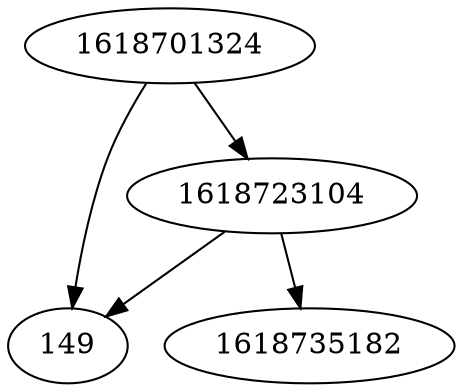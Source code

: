 strict digraph  {
1618723104;
1618701324;
149;
1618735182;
1618723104 -> 149;
1618723104 -> 1618735182;
1618701324 -> 149;
1618701324 -> 1618723104;
}
